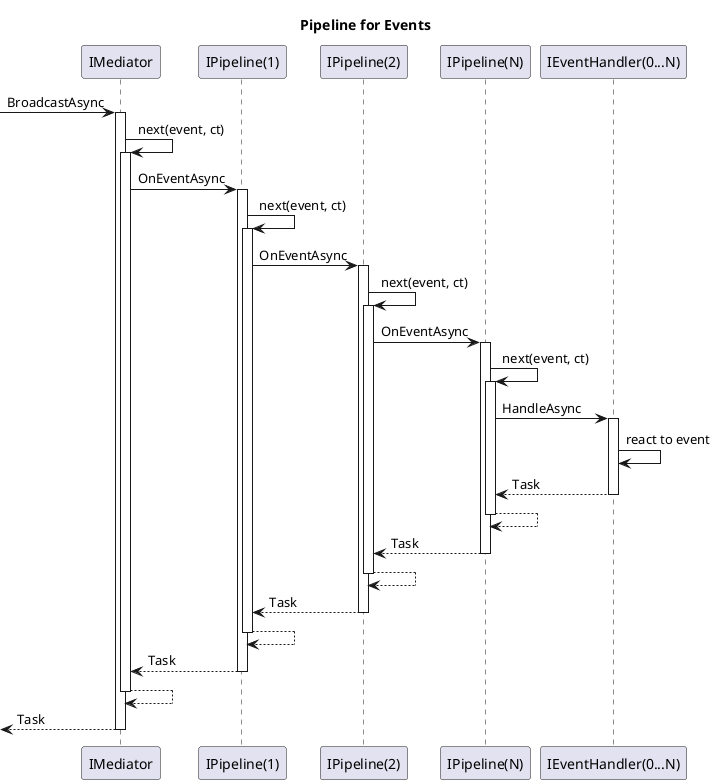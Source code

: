 @startuml pipeline-events
title Pipeline for Events 

[-> IMediator ++: BroadcastAsync
IMediator -> IMediator ++: next(event, ct)
IMediator -> "IPipeline(1)" ++: OnEventAsync
"IPipeline(1)" -> "IPipeline(1)" ++: next(event, ct)
"IPipeline(1)" -> "IPipeline(2)" ++: OnEventAsync
"IPipeline(2)" -> "IPipeline(2)" ++: next(event, ct)
"IPipeline(2)" -> "IPipeline(N)" ++: OnEventAsync
"IPipeline(N)" -> "IPipeline(N)" ++: next(event, ct)
"IPipeline(N)" -> "IEventHandler(0...N)" ++: HandleAsync
"IEventHandler(0...N)" -> "IEventHandler(0...N)" : react to event
return Task
return
return Task
return
return Task
return
return Task
return
return Task

@enduml